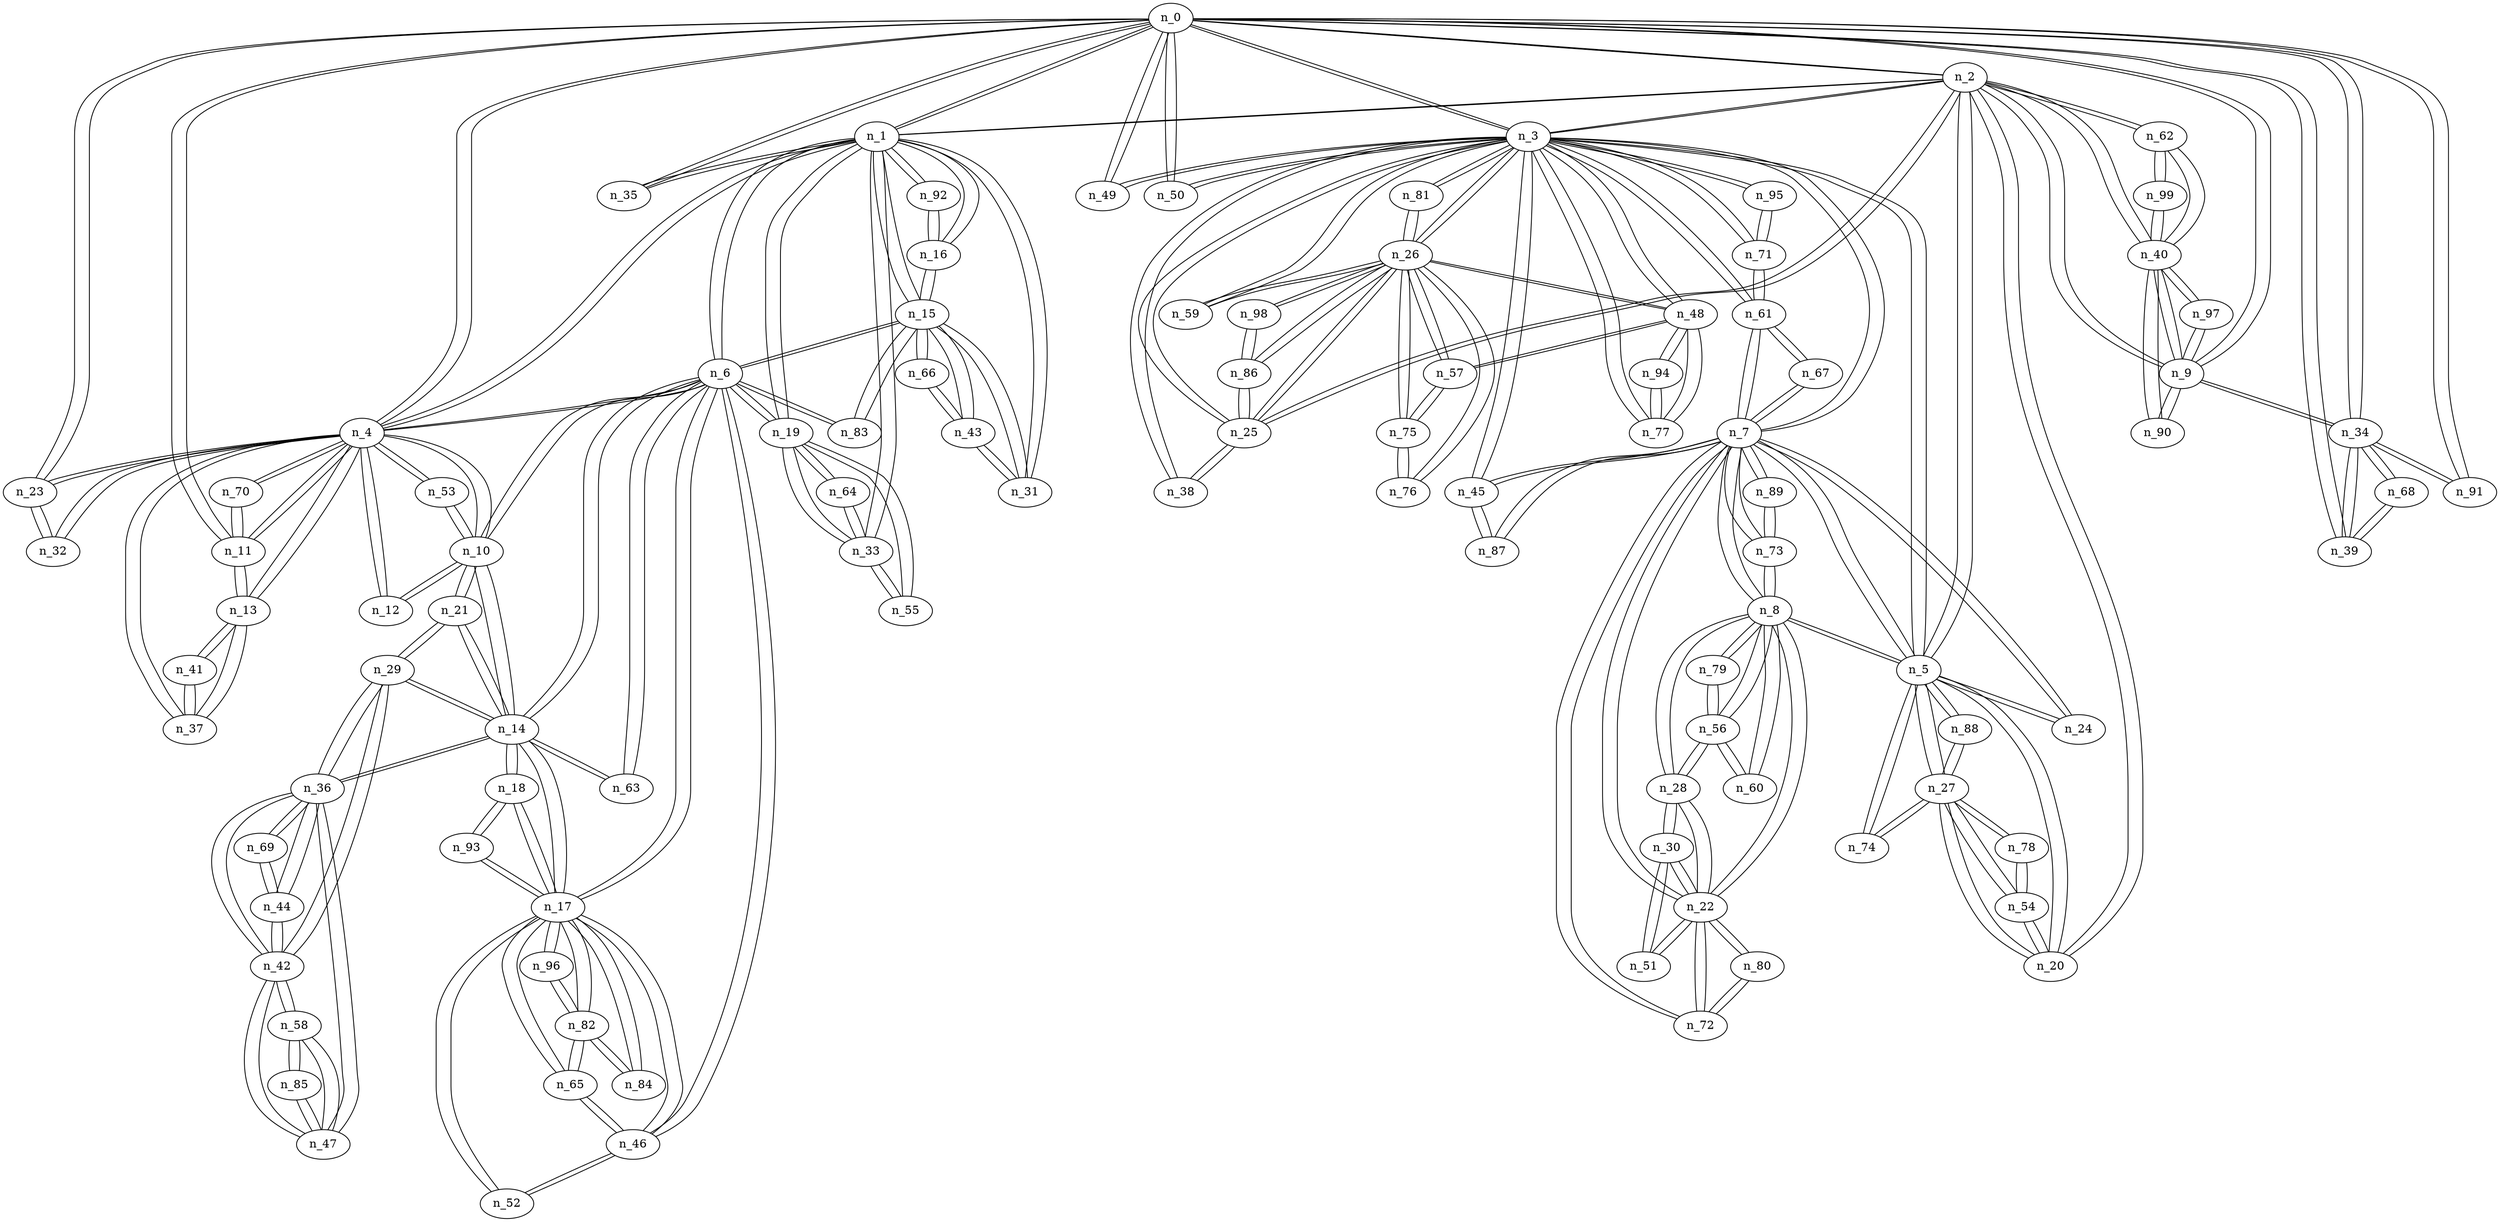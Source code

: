 graph g17 {
n_0--n_2
n_0--n_1
n_0--n_3
n_0--n_4
n_0--n_9
n_0--n_11
n_0--n_23
n_0--n_34
n_0--n_35
n_0--n_39
n_0--n_49
n_0--n_50
n_0--n_91
n_1--n_0
n_1--n_2
n_1--n_4
n_1--n_6
n_1--n_15
n_1--n_16
n_1--n_19
n_1--n_31
n_1--n_33
n_1--n_35
n_1--n_92
n_2--n_0
n_2--n_1
n_2--n_3
n_2--n_5
n_2--n_9
n_2--n_20
n_2--n_25
n_2--n_40
n_2--n_62
n_3--n_0
n_3--n_2
n_3--n_5
n_3--n_7
n_3--n_25
n_3--n_26
n_3--n_38
n_3--n_45
n_3--n_48
n_3--n_49
n_3--n_50
n_3--n_59
n_3--n_61
n_3--n_71
n_3--n_77
n_3--n_81
n_3--n_95
n_4--n_1
n_4--n_0
n_4--n_6
n_4--n_10
n_4--n_11
n_4--n_12
n_4--n_13
n_4--n_23
n_4--n_32
n_4--n_37
n_4--n_53
n_4--n_70
n_5--n_2
n_5--n_3
n_5--n_7
n_5--n_8
n_5--n_20
n_5--n_24
n_5--n_27
n_5--n_74
n_5--n_88
n_6--n_4
n_6--n_1
n_6--n_10
n_6--n_14
n_6--n_15
n_6--n_17
n_6--n_19
n_6--n_46
n_6--n_63
n_6--n_83
n_7--n_5
n_7--n_3
n_7--n_8
n_7--n_22
n_7--n_24
n_7--n_45
n_7--n_61
n_7--n_67
n_7--n_72
n_7--n_73
n_7--n_87
n_7--n_89
n_8--n_5
n_8--n_7
n_8--n_22
n_8--n_28
n_8--n_56
n_8--n_60
n_8--n_73
n_8--n_79
n_9--n_2
n_9--n_0
n_9--n_34
n_9--n_40
n_9--n_90
n_9--n_97
n_10--n_4
n_10--n_6
n_10--n_12
n_10--n_14
n_10--n_21
n_10--n_53
n_11--n_4
n_11--n_0
n_11--n_13
n_11--n_70
n_12--n_4
n_12--n_10
n_13--n_11
n_13--n_4
n_13--n_37
n_13--n_41
n_14--n_6
n_14--n_10
n_14--n_17
n_14--n_18
n_14--n_21
n_14--n_29
n_14--n_36
n_14--n_63
n_15--n_6
n_15--n_1
n_15--n_16
n_15--n_31
n_15--n_43
n_15--n_66
n_15--n_83
n_16--n_1
n_16--n_15
n_16--n_92
n_17--n_14
n_17--n_6
n_17--n_18
n_17--n_46
n_17--n_52
n_17--n_65
n_17--n_82
n_17--n_84
n_17--n_93
n_17--n_96
n_18--n_17
n_18--n_14
n_18--n_93
n_19--n_1
n_19--n_6
n_19--n_33
n_19--n_55
n_19--n_64
n_20--n_2
n_20--n_5
n_20--n_27
n_20--n_54
n_21--n_14
n_21--n_10
n_21--n_29
n_22--n_8
n_22--n_7
n_22--n_28
n_22--n_30
n_22--n_51
n_22--n_72
n_22--n_80
n_23--n_0
n_23--n_4
n_23--n_32
n_24--n_7
n_24--n_5
n_25--n_3
n_25--n_2
n_25--n_26
n_25--n_38
n_25--n_86
n_26--n_25
n_26--n_3
n_26--n_48
n_26--n_57
n_26--n_59
n_26--n_75
n_26--n_76
n_26--n_81
n_26--n_86
n_26--n_98
n_27--n_5
n_27--n_20
n_27--n_54
n_27--n_74
n_27--n_78
n_27--n_88
n_28--n_8
n_28--n_22
n_28--n_30
n_28--n_56
n_29--n_21
n_29--n_14
n_29--n_36
n_29--n_42
n_30--n_22
n_30--n_28
n_30--n_51
n_31--n_15
n_31--n_1
n_31--n_43
n_32--n_23
n_32--n_4
n_33--n_19
n_33--n_1
n_33--n_55
n_33--n_64
n_34--n_9
n_34--n_0
n_34--n_39
n_34--n_68
n_34--n_91
n_35--n_1
n_35--n_0
n_36--n_29
n_36--n_14
n_36--n_42
n_36--n_44
n_36--n_47
n_36--n_69
n_37--n_13
n_37--n_4
n_37--n_41
n_38--n_25
n_38--n_3
n_39--n_34
n_39--n_0
n_39--n_68
n_40--n_9
n_40--n_2
n_40--n_62
n_40--n_90
n_40--n_97
n_40--n_99
n_41--n_37
n_41--n_13
n_42--n_36
n_42--n_29
n_42--n_44
n_42--n_47
n_42--n_58
n_43--n_31
n_43--n_15
n_43--n_66
n_44--n_42
n_44--n_36
n_44--n_69
n_45--n_7
n_45--n_3
n_45--n_87
n_46--n_17
n_46--n_6
n_46--n_52
n_46--n_65
n_47--n_42
n_47--n_36
n_47--n_58
n_47--n_85
n_48--n_26
n_48--n_3
n_48--n_57
n_48--n_77
n_48--n_94
n_49--n_3
n_49--n_0
n_50--n_0
n_50--n_3
n_51--n_22
n_51--n_30
n_52--n_46
n_52--n_17
n_53--n_10
n_53--n_4
n_54--n_20
n_54--n_27
n_54--n_78
n_55--n_33
n_55--n_19
n_56--n_28
n_56--n_8
n_56--n_60
n_56--n_79
n_57--n_48
n_57--n_26
n_57--n_75
n_58--n_47
n_58--n_42
n_58--n_85
n_59--n_26
n_59--n_3
n_60--n_56
n_60--n_8
n_61--n_7
n_61--n_3
n_61--n_67
n_61--n_71
n_62--n_40
n_62--n_2
n_62--n_99
n_63--n_6
n_63--n_14
n_64--n_19
n_64--n_33
n_65--n_46
n_65--n_17
n_65--n_82
n_66--n_43
n_66--n_15
n_67--n_7
n_67--n_61
n_68--n_39
n_68--n_34
n_69--n_36
n_69--n_44
n_70--n_11
n_70--n_4
n_71--n_61
n_71--n_3
n_71--n_95
n_72--n_22
n_72--n_7
n_72--n_80
n_73--n_8
n_73--n_7
n_73--n_89
n_74--n_5
n_74--n_27
n_75--n_57
n_75--n_26
n_75--n_76
n_76--n_75
n_76--n_26
n_77--n_3
n_77--n_48
n_77--n_94
n_78--n_27
n_78--n_54
n_79--n_56
n_79--n_8
n_80--n_72
n_80--n_22
n_81--n_26
n_81--n_3
n_82--n_65
n_82--n_17
n_82--n_84
n_82--n_96
n_83--n_15
n_83--n_6
n_84--n_82
n_84--n_17
n_85--n_58
n_85--n_47
n_86--n_26
n_86--n_25
n_86--n_98
n_87--n_45
n_87--n_7
n_88--n_27
n_88--n_5
n_89--n_73
n_89--n_7
n_90--n_40
n_90--n_9
n_91--n_0
n_91--n_34
n_92--n_16
n_92--n_1
n_93--n_18
n_93--n_17
n_94--n_77
n_94--n_48
n_95--n_71
n_95--n_3
n_96--n_82
n_96--n_17
n_97--n_40
n_97--n_9
n_98--n_26
n_98--n_86
n_99--n_40
n_99--n_62
}